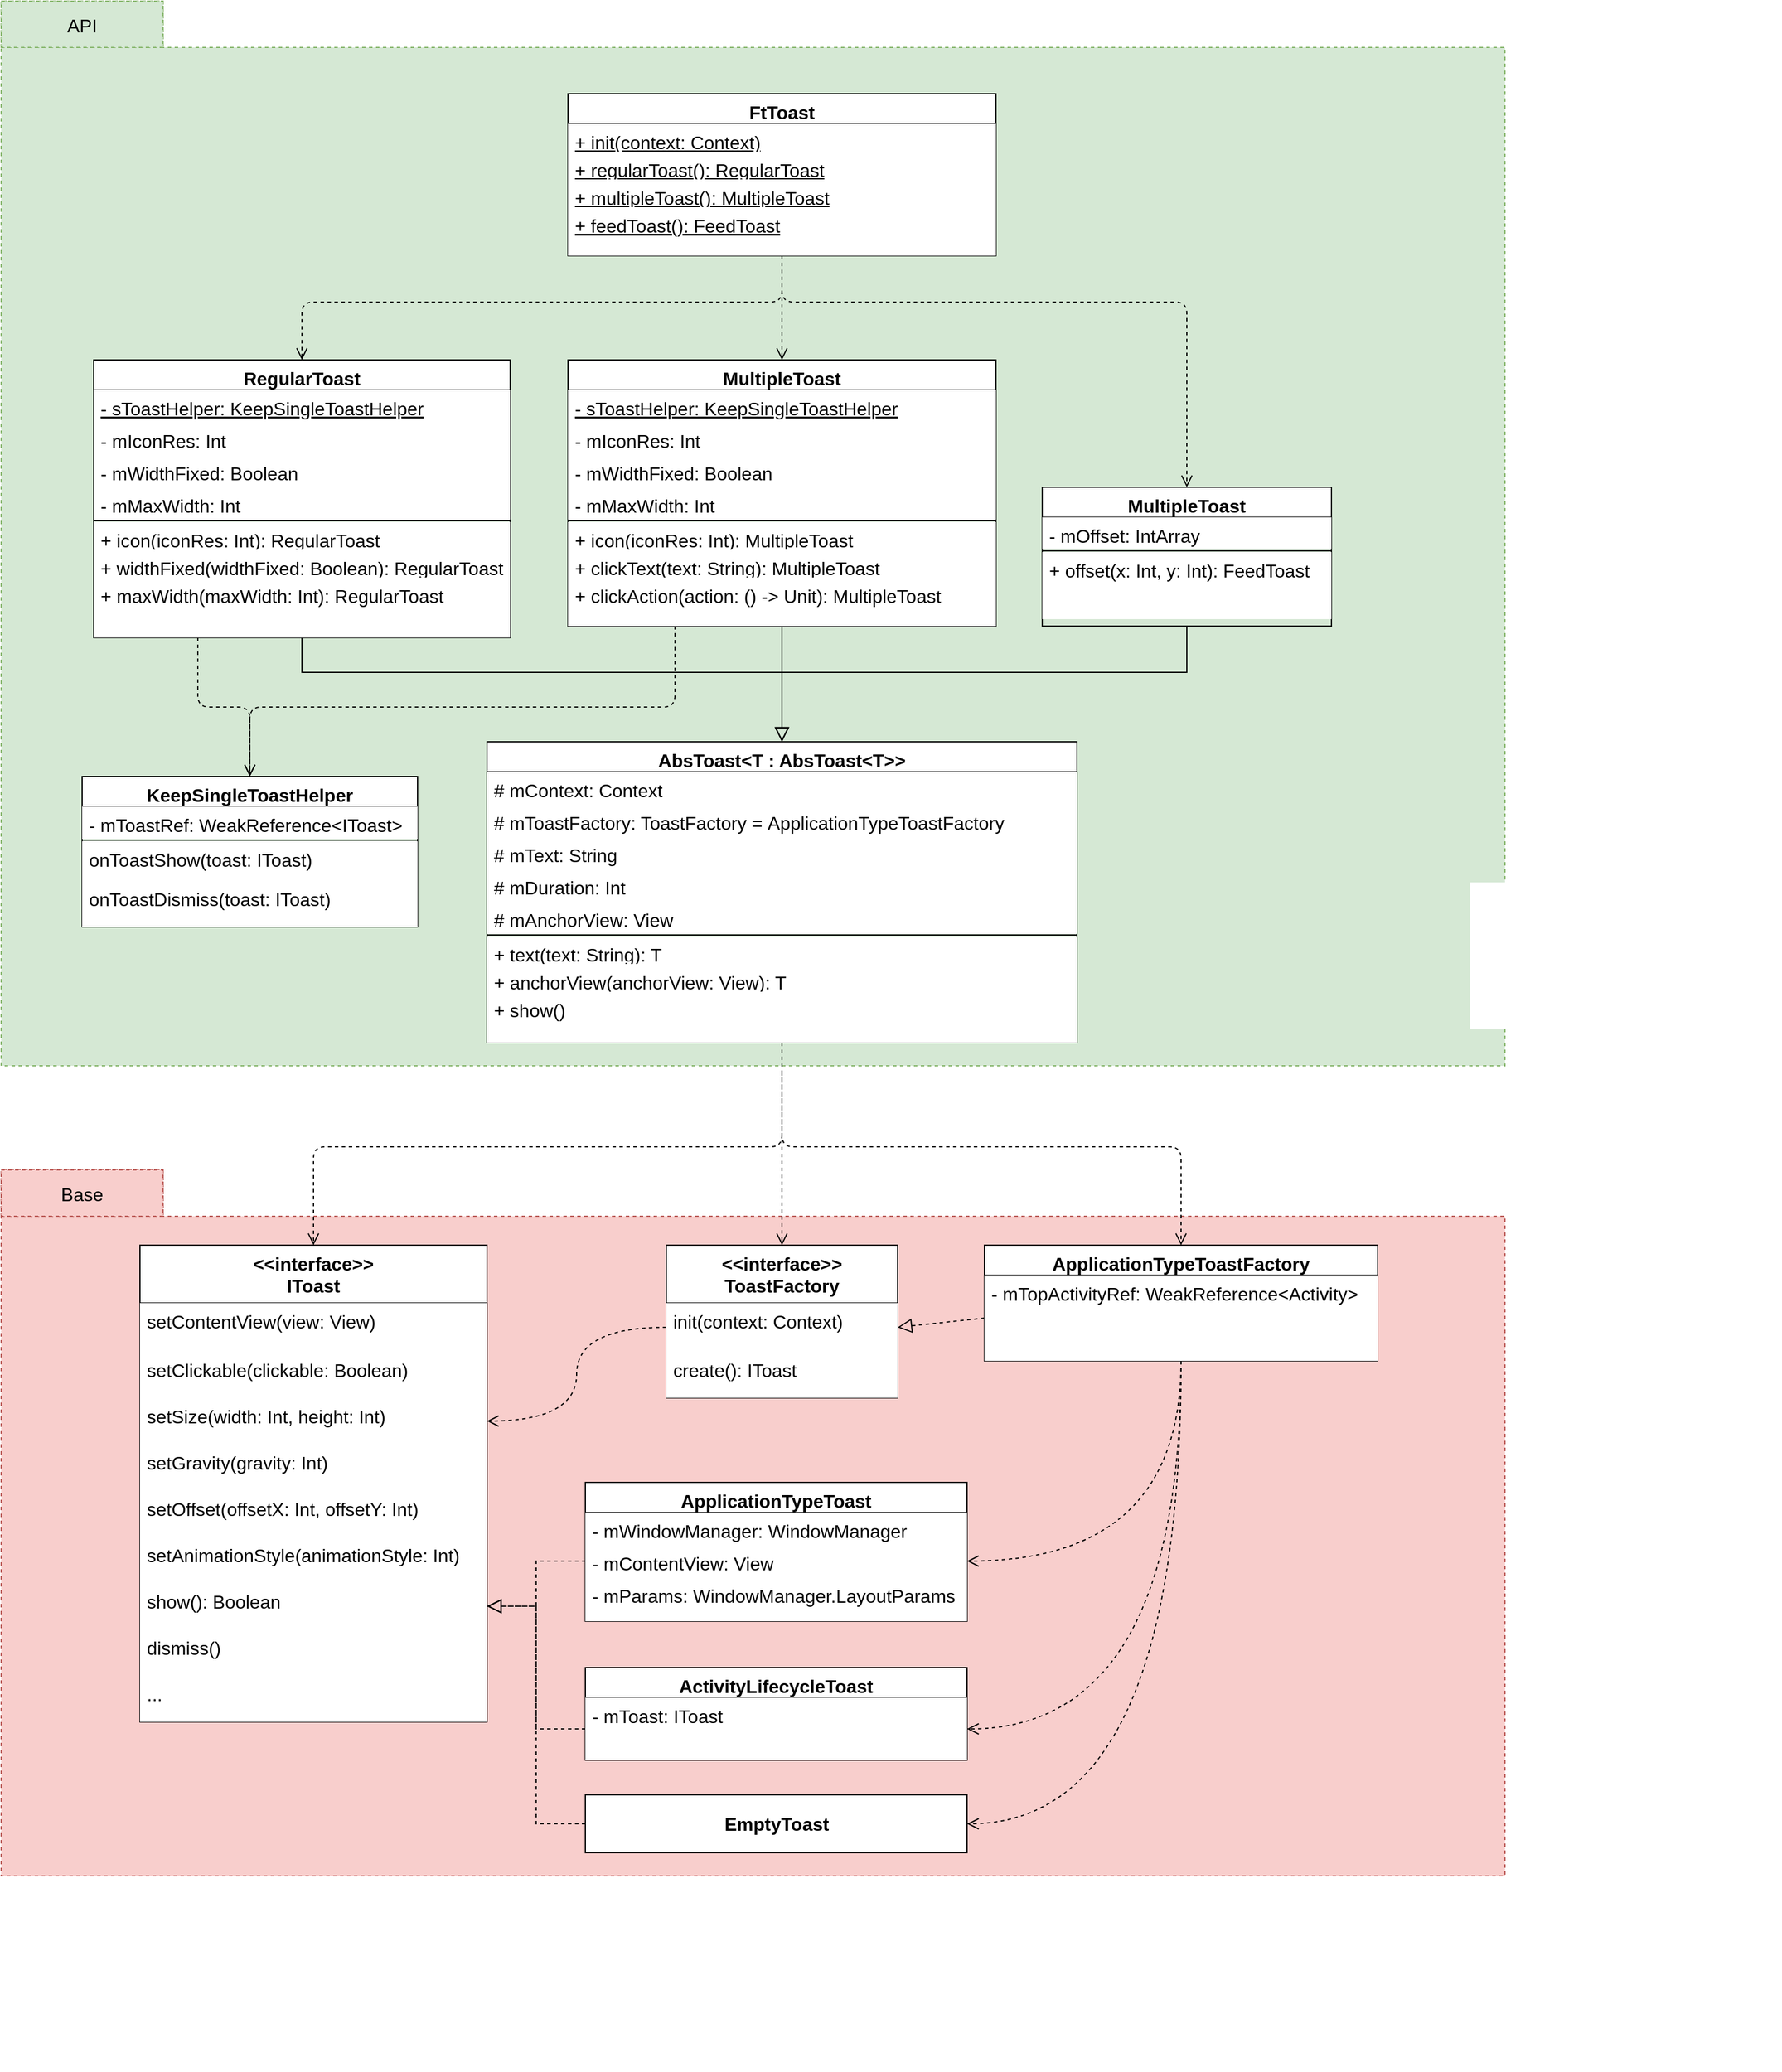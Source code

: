 <mxfile version="14.4.3" type="github">
  <diagram id="C5RBs43oDa-KdzZeNtuy" name="Page-1">
    <mxGraphModel dx="3386" dy="1210" grid="1" gridSize="10" guides="1" tooltips="1" connect="1" arrows="1" fold="1" page="1" pageScale="1" pageWidth="827" pageHeight="1169" math="0" shadow="0">
      <root>
        <mxCell id="WIyWlLk6GJQsqaUBKTNV-0" />
        <mxCell id="WIyWlLk6GJQsqaUBKTNV-1" parent="WIyWlLk6GJQsqaUBKTNV-0" />
        <mxCell id="TGSBxebK7EgQVa-JyBHf-326" value="" style="shape=folder;fontStyle=1;spacingTop=10;tabWidth=140;tabHeight=40;tabPosition=left;html=1;strokeWidth=1;dashed=1;strokeColor=#82b366;fillColor=#d5e8d4;" vertex="1" parent="WIyWlLk6GJQsqaUBKTNV-1">
          <mxGeometry x="-1570" y="360" width="1300" height="920" as="geometry" />
        </mxCell>
        <mxCell id="TGSBxebK7EgQVa-JyBHf-310" value="" style="shape=folder;fontStyle=1;spacingTop=10;tabWidth=140;tabHeight=40;tabPosition=left;html=1;strokeWidth=1;dashed=1;strokeColor=#b85450;fillColor=#f8cecc;" vertex="1" parent="WIyWlLk6GJQsqaUBKTNV-1">
          <mxGeometry x="-1570" y="1370" width="1300" height="610" as="geometry" />
        </mxCell>
        <mxCell id="TGSBxebK7EgQVa-JyBHf-126" value="&lt;&lt;interface&gt;&gt;&#xa;ToastFactory" style="swimlane;fontStyle=1;align=center;verticalAlign=top;childLayout=stackLayout;horizontal=1;startSize=50;horizontalStack=0;resizeParent=1;resizeLast=0;collapsible=1;marginBottom=0;rounded=0;shadow=0;strokeWidth=1;fontSize=16;" vertex="1" parent="WIyWlLk6GJQsqaUBKTNV-1">
          <mxGeometry x="-995" y="1435" width="200" height="132" as="geometry">
            <mxRectangle x="130" y="380" width="160" height="26" as="alternateBounds" />
          </mxGeometry>
        </mxCell>
        <mxCell id="TGSBxebK7EgQVa-JyBHf-128" value="init(context: Context)" style="text;align=left;verticalAlign=top;spacingLeft=4;spacingRight=4;overflow=hidden;rotatable=0;points=[[0,0.5],[1,0.5]];portConstraint=eastwest;fontSize=16;fillColor=#ffffff;" vertex="1" parent="TGSBxebK7EgQVa-JyBHf-126">
          <mxGeometry y="50" width="200" height="42" as="geometry" />
        </mxCell>
        <mxCell id="TGSBxebK7EgQVa-JyBHf-129" value="create(): IToast" style="text;align=left;verticalAlign=top;spacingLeft=4;spacingRight=4;overflow=hidden;rotatable=0;points=[[0,0.5],[1,0.5]];portConstraint=eastwest;fontSize=16;fillColor=#ffffff;" vertex="1" parent="TGSBxebK7EgQVa-JyBHf-126">
          <mxGeometry y="92" width="200" height="40" as="geometry" />
        </mxCell>
        <mxCell id="TGSBxebK7EgQVa-JyBHf-137" value="ApplicationTypeToastFactory" style="swimlane;fontStyle=1;align=center;verticalAlign=top;childLayout=stackLayout;horizontal=1;startSize=26;horizontalStack=0;resizeParent=1;resizeLast=0;collapsible=1;marginBottom=0;rounded=0;shadow=0;strokeWidth=1;fontSize=16;fillColor=#FFFFFF;" vertex="1" parent="WIyWlLk6GJQsqaUBKTNV-1">
          <mxGeometry x="-720" y="1435" width="340" height="100" as="geometry">
            <mxRectangle x="130" y="380" width="160" height="26" as="alternateBounds" />
          </mxGeometry>
        </mxCell>
        <mxCell id="TGSBxebK7EgQVa-JyBHf-138" value="- mTopActivityRef: WeakReference&lt;Activity&gt;" style="text;align=left;verticalAlign=top;spacingLeft=4;spacingRight=4;overflow=hidden;rotatable=0;points=[[0,0.5],[1,0.5]];portConstraint=eastwest;rounded=0;shadow=0;html=0;fontSize=16;fillColor=#ffffff;" vertex="1" parent="TGSBxebK7EgQVa-JyBHf-137">
          <mxGeometry y="26" width="340" height="74" as="geometry" />
        </mxCell>
        <mxCell id="TGSBxebK7EgQVa-JyBHf-153" value="ApplicationTypeToast" style="swimlane;fontStyle=1;align=center;verticalAlign=top;childLayout=stackLayout;horizontal=1;startSize=26;horizontalStack=0;resizeParent=1;resizeLast=0;collapsible=1;marginBottom=0;rounded=0;shadow=0;strokeWidth=1;fontSize=16;" vertex="1" parent="WIyWlLk6GJQsqaUBKTNV-1">
          <mxGeometry x="-1065" y="1640" width="330" height="120" as="geometry">
            <mxRectangle x="130" y="380" width="160" height="26" as="alternateBounds" />
          </mxGeometry>
        </mxCell>
        <mxCell id="TGSBxebK7EgQVa-JyBHf-163" value="- mWindowManager: WindowManager" style="text;align=left;verticalAlign=top;spacingLeft=4;spacingRight=4;overflow=hidden;rotatable=0;points=[[0,0.5],[1,0.5]];portConstraint=eastwest;rounded=0;shadow=0;html=0;fontSize=16;fillColor=#ffffff;" vertex="1" parent="TGSBxebK7EgQVa-JyBHf-153">
          <mxGeometry y="26" width="330" height="28" as="geometry" />
        </mxCell>
        <mxCell id="TGSBxebK7EgQVa-JyBHf-154" value="- mContentView: View" style="text;align=left;verticalAlign=top;spacingLeft=4;spacingRight=4;overflow=hidden;rotatable=0;points=[[0,0.5],[1,0.5]];portConstraint=eastwest;rounded=0;shadow=0;html=0;fontSize=16;fillColor=#ffffff;" vertex="1" parent="TGSBxebK7EgQVa-JyBHf-153">
          <mxGeometry y="54" width="330" height="28" as="geometry" />
        </mxCell>
        <mxCell id="TGSBxebK7EgQVa-JyBHf-162" value="- mParams: WindowManager.LayoutParams" style="text;align=left;verticalAlign=top;spacingLeft=4;spacingRight=4;overflow=hidden;rotatable=0;points=[[0,0.5],[1,0.5]];portConstraint=eastwest;rounded=0;shadow=0;html=0;fontSize=16;fillColor=#ffffff;" vertex="1" parent="TGSBxebK7EgQVa-JyBHf-153">
          <mxGeometry y="82" width="330" height="38" as="geometry" />
        </mxCell>
        <mxCell id="TGSBxebK7EgQVa-JyBHf-160" style="edgeStyle=orthogonalEdgeStyle;rounded=0;orthogonalLoop=1;jettySize=auto;html=1;exitX=1;exitY=0.5;exitDx=0;exitDy=0;fontSize=16;" edge="1" parent="TGSBxebK7EgQVa-JyBHf-153">
          <mxGeometry relative="1" as="geometry">
            <mxPoint x="630" y="340.0" as="sourcePoint" />
            <mxPoint x="630" y="340.0" as="targetPoint" />
          </mxGeometry>
        </mxCell>
        <mxCell id="TGSBxebK7EgQVa-JyBHf-176" value="AbsToast&lt;T : AbsToast&lt;T&gt;&gt;" style="swimlane;fontStyle=1;align=center;verticalAlign=top;childLayout=stackLayout;horizontal=1;startSize=26;horizontalStack=0;resizeParent=1;resizeLast=0;collapsible=1;marginBottom=0;rounded=0;shadow=0;strokeWidth=1;fontSize=16;" vertex="1" parent="WIyWlLk6GJQsqaUBKTNV-1">
          <mxGeometry x="-1150" y="1000" width="510" height="260" as="geometry">
            <mxRectangle x="130" y="380" width="160" height="26" as="alternateBounds" />
          </mxGeometry>
        </mxCell>
        <mxCell id="TGSBxebK7EgQVa-JyBHf-177" value="# mContext: Context" style="text;align=left;verticalAlign=top;spacingLeft=4;spacingRight=4;overflow=hidden;rotatable=0;points=[[0,0.5],[1,0.5]];portConstraint=eastwest;rounded=0;shadow=0;html=0;fontSize=16;fillColor=#ffffff;" vertex="1" parent="TGSBxebK7EgQVa-JyBHf-176">
          <mxGeometry y="26" width="510" height="28" as="geometry" />
        </mxCell>
        <mxCell id="TGSBxebK7EgQVa-JyBHf-186" value="# mToastFactory: ToastFactory = ApplicationTypeToastFactory" style="text;align=left;verticalAlign=top;spacingLeft=4;spacingRight=4;overflow=hidden;rotatable=0;points=[[0,0.5],[1,0.5]];portConstraint=eastwest;rounded=0;shadow=0;html=0;fontSize=16;fillColor=#ffffff;" vertex="1" parent="TGSBxebK7EgQVa-JyBHf-176">
          <mxGeometry y="54" width="510" height="28" as="geometry" />
        </mxCell>
        <mxCell id="TGSBxebK7EgQVa-JyBHf-187" value="# mText: String" style="text;align=left;verticalAlign=top;spacingLeft=4;spacingRight=4;overflow=hidden;rotatable=0;points=[[0,0.5],[1,0.5]];portConstraint=eastwest;rounded=0;shadow=0;html=0;fontSize=16;fillColor=#ffffff;" vertex="1" parent="TGSBxebK7EgQVa-JyBHf-176">
          <mxGeometry y="82" width="510" height="28" as="geometry" />
        </mxCell>
        <mxCell id="TGSBxebK7EgQVa-JyBHf-188" value="# mDuration: Int" style="text;align=left;verticalAlign=top;spacingLeft=4;spacingRight=4;overflow=hidden;rotatable=0;points=[[0,0.5],[1,0.5]];portConstraint=eastwest;rounded=0;shadow=0;html=0;fontSize=16;fillColor=#ffffff;" vertex="1" parent="TGSBxebK7EgQVa-JyBHf-176">
          <mxGeometry y="110" width="510" height="28" as="geometry" />
        </mxCell>
        <mxCell id="TGSBxebK7EgQVa-JyBHf-189" value="# mAnchorView: View" style="text;align=left;verticalAlign=top;spacingLeft=4;spacingRight=4;overflow=hidden;rotatable=0;points=[[0,0.5],[1,0.5]];portConstraint=eastwest;rounded=0;shadow=0;html=0;fontSize=16;fillColor=#ffffff;" vertex="1" parent="TGSBxebK7EgQVa-JyBHf-176">
          <mxGeometry y="138" width="510" height="28" as="geometry" />
        </mxCell>
        <mxCell id="TGSBxebK7EgQVa-JyBHf-330" value="" style="line;strokeWidth=1;html=1;perimeter=backbonePerimeter;points=[];outlineConnect=0;fillColor=#ffffff;gradientColor=#ffffff;align=center;" vertex="1" parent="TGSBxebK7EgQVa-JyBHf-176">
          <mxGeometry y="166" width="510" height="2" as="geometry" />
        </mxCell>
        <mxCell id="TGSBxebK7EgQVa-JyBHf-179" value="+ text(text: String): T" style="text;align=left;verticalAlign=top;spacingLeft=4;spacingRight=4;overflow=hidden;rotatable=0;points=[[0,0.5],[1,0.5]];portConstraint=eastwest;fontStyle=0;fontSize=16;fillColor=#ffffff;" vertex="1" parent="TGSBxebK7EgQVa-JyBHf-176">
          <mxGeometry y="168" width="510" height="24" as="geometry" />
        </mxCell>
        <mxCell id="TGSBxebK7EgQVa-JyBHf-181" value="+ anchorView(anchorView: View): T" style="text;align=left;verticalAlign=top;spacingLeft=4;spacingRight=4;overflow=hidden;rotatable=0;points=[[0,0.5],[1,0.5]];portConstraint=eastwest;fontStyle=0;fontSize=16;fillColor=#ffffff;" vertex="1" parent="TGSBxebK7EgQVa-JyBHf-176">
          <mxGeometry y="192" width="510" height="24" as="geometry" />
        </mxCell>
        <mxCell id="TGSBxebK7EgQVa-JyBHf-182" value="+ show()" style="text;align=left;verticalAlign=top;spacingLeft=4;spacingRight=4;overflow=hidden;rotatable=0;points=[[0,0.5],[1,0.5]];portConstraint=eastwest;fontStyle=0;fontSize=16;fillColor=#ffffff;" vertex="1" parent="TGSBxebK7EgQVa-JyBHf-176">
          <mxGeometry y="216" width="510" height="44" as="geometry" />
        </mxCell>
        <mxCell id="TGSBxebK7EgQVa-JyBHf-183" style="edgeStyle=orthogonalEdgeStyle;rounded=0;orthogonalLoop=1;jettySize=auto;html=1;exitX=1;exitY=0.5;exitDx=0;exitDy=0;fontSize=16;" edge="1" parent="TGSBxebK7EgQVa-JyBHf-176">
          <mxGeometry relative="1" as="geometry">
            <mxPoint x="165" y="560.0" as="sourcePoint" />
            <mxPoint x="165" y="560.0" as="targetPoint" />
          </mxGeometry>
        </mxCell>
        <mxCell id="TGSBxebK7EgQVa-JyBHf-193" value="RegularToast" style="swimlane;fontStyle=1;align=center;verticalAlign=top;childLayout=stackLayout;horizontal=1;startSize=26;horizontalStack=0;resizeParent=1;resizeLast=0;collapsible=1;marginBottom=0;rounded=0;shadow=0;strokeWidth=1;fontSize=16;" vertex="1" parent="WIyWlLk6GJQsqaUBKTNV-1">
          <mxGeometry x="-1490" y="670" width="360" height="240" as="geometry">
            <mxRectangle x="130" y="380" width="160" height="26" as="alternateBounds" />
          </mxGeometry>
        </mxCell>
        <mxCell id="TGSBxebK7EgQVa-JyBHf-194" value="- sToastHelper: KeepSingleToastHelper" style="text;align=left;verticalAlign=top;spacingLeft=4;spacingRight=4;overflow=hidden;rotatable=0;points=[[0,0.5],[1,0.5]];portConstraint=eastwest;rounded=0;shadow=0;html=0;fontSize=16;fontStyle=4;fillColor=#ffffff;" vertex="1" parent="TGSBxebK7EgQVa-JyBHf-193">
          <mxGeometry y="26" width="360" height="28" as="geometry" />
        </mxCell>
        <mxCell id="TGSBxebK7EgQVa-JyBHf-195" value="- mIconRes: Int" style="text;align=left;verticalAlign=top;spacingLeft=4;spacingRight=4;overflow=hidden;rotatable=0;points=[[0,0.5],[1,0.5]];portConstraint=eastwest;rounded=0;shadow=0;html=0;fontSize=16;fillColor=#ffffff;" vertex="1" parent="TGSBxebK7EgQVa-JyBHf-193">
          <mxGeometry y="54" width="360" height="28" as="geometry" />
        </mxCell>
        <mxCell id="TGSBxebK7EgQVa-JyBHf-196" value="- mWidthFixed: Boolean" style="text;align=left;verticalAlign=top;spacingLeft=4;spacingRight=4;overflow=hidden;rotatable=0;points=[[0,0.5],[1,0.5]];portConstraint=eastwest;rounded=0;shadow=0;html=0;fontSize=16;fillColor=#ffffff;" vertex="1" parent="TGSBxebK7EgQVa-JyBHf-193">
          <mxGeometry y="82" width="360" height="28" as="geometry" />
        </mxCell>
        <mxCell id="TGSBxebK7EgQVa-JyBHf-197" value="- mMaxWidth: Int" style="text;align=left;verticalAlign=top;spacingLeft=4;spacingRight=4;overflow=hidden;rotatable=0;points=[[0,0.5],[1,0.5]];portConstraint=eastwest;rounded=0;shadow=0;html=0;fontSize=16;fillColor=#ffffff;" vertex="1" parent="TGSBxebK7EgQVa-JyBHf-193">
          <mxGeometry y="110" width="360" height="28" as="geometry" />
        </mxCell>
        <mxCell id="TGSBxebK7EgQVa-JyBHf-199" value="" style="line;html=1;strokeWidth=1;align=left;verticalAlign=middle;spacingTop=-1;spacingLeft=3;spacingRight=3;rotatable=0;labelPosition=right;points=[];portConstraint=eastwest;fontSize=16;fillColor=#000000;" vertex="1" parent="TGSBxebK7EgQVa-JyBHf-193">
          <mxGeometry y="138" width="360" height="2" as="geometry" />
        </mxCell>
        <mxCell id="TGSBxebK7EgQVa-JyBHf-226" value="+ icon(iconRes: Int): RegularToast" style="text;align=left;verticalAlign=top;spacingLeft=4;spacingRight=4;overflow=hidden;rotatable=0;points=[[0,0.5],[1,0.5]];portConstraint=eastwest;fontStyle=0;fontSize=16;fillColor=#ffffff;" vertex="1" parent="TGSBxebK7EgQVa-JyBHf-193">
          <mxGeometry y="140" width="360" height="24" as="geometry" />
        </mxCell>
        <mxCell id="TGSBxebK7EgQVa-JyBHf-200" value="+ widthFixed(widthFixed: Boolean): RegularToast" style="text;align=left;verticalAlign=top;spacingLeft=4;spacingRight=4;overflow=hidden;rotatable=0;points=[[0,0.5],[1,0.5]];portConstraint=eastwest;fontStyle=0;fontSize=16;fillColor=#ffffff;" vertex="1" parent="TGSBxebK7EgQVa-JyBHf-193">
          <mxGeometry y="164" width="360" height="24" as="geometry" />
        </mxCell>
        <mxCell id="TGSBxebK7EgQVa-JyBHf-227" value="+ maxWidth(maxWidth: Int): RegularToast" style="text;align=left;verticalAlign=top;spacingLeft=4;spacingRight=4;overflow=hidden;rotatable=0;points=[[0,0.5],[1,0.5]];portConstraint=eastwest;fontStyle=0;fontSize=16;fillColor=#ffffff;" vertex="1" parent="TGSBxebK7EgQVa-JyBHf-193">
          <mxGeometry y="188" width="360" height="52" as="geometry" />
        </mxCell>
        <mxCell id="TGSBxebK7EgQVa-JyBHf-203" style="edgeStyle=orthogonalEdgeStyle;rounded=0;orthogonalLoop=1;jettySize=auto;html=1;exitX=1;exitY=0.5;exitDx=0;exitDy=0;fontSize=16;" edge="1" parent="TGSBxebK7EgQVa-JyBHf-193">
          <mxGeometry relative="1" as="geometry">
            <mxPoint x="630" y="170.0" as="sourcePoint" />
            <mxPoint x="630" y="170.0" as="targetPoint" />
          </mxGeometry>
        </mxCell>
        <mxCell id="TGSBxebK7EgQVa-JyBHf-204" value="KeepSingleToastHelper" style="swimlane;fontStyle=1;align=center;verticalAlign=top;childLayout=stackLayout;horizontal=1;startSize=26;horizontalStack=0;resizeParent=1;resizeLast=0;collapsible=1;marginBottom=0;rounded=0;shadow=0;strokeWidth=1;fontSize=16;" vertex="1" parent="WIyWlLk6GJQsqaUBKTNV-1">
          <mxGeometry x="-1500" y="1030" width="290" height="130" as="geometry">
            <mxRectangle x="130" y="380" width="160" height="26" as="alternateBounds" />
          </mxGeometry>
        </mxCell>
        <mxCell id="TGSBxebK7EgQVa-JyBHf-205" value="- mToastRef: WeakReference&lt;IToast&gt;" style="text;align=left;verticalAlign=top;spacingLeft=4;spacingRight=4;overflow=hidden;rotatable=0;points=[[0,0.5],[1,0.5]];portConstraint=eastwest;rounded=0;shadow=0;html=0;fontSize=16;fillColor=#ffffff;" vertex="1" parent="TGSBxebK7EgQVa-JyBHf-204">
          <mxGeometry y="26" width="290" height="28" as="geometry" />
        </mxCell>
        <mxCell id="TGSBxebK7EgQVa-JyBHf-329" value="" style="line;strokeWidth=1;html=1;perimeter=backbonePerimeter;points=[];outlineConnect=0;fillColor=#ffffff;gradientColor=#ffffff;align=center;" vertex="1" parent="TGSBxebK7EgQVa-JyBHf-204">
          <mxGeometry y="54" width="290" height="2" as="geometry" />
        </mxCell>
        <mxCell id="TGSBxebK7EgQVa-JyBHf-211" value="onToastShow(toast: IToast)" style="text;align=left;verticalAlign=top;spacingLeft=4;spacingRight=4;overflow=hidden;rotatable=0;points=[[0,0.5],[1,0.5]];portConstraint=eastwest;fontStyle=0;fontSize=16;fillColor=#ffffff;" vertex="1" parent="TGSBxebK7EgQVa-JyBHf-204">
          <mxGeometry y="56" width="290" height="34" as="geometry" />
        </mxCell>
        <mxCell id="TGSBxebK7EgQVa-JyBHf-212" value="onToastDismiss(toast: IToast)" style="text;align=left;verticalAlign=top;spacingLeft=4;spacingRight=4;overflow=hidden;rotatable=0;points=[[0,0.5],[1,0.5]];portConstraint=eastwest;fontStyle=0;fontSize=16;fillColor=#ffffff;" vertex="1" parent="TGSBxebK7EgQVa-JyBHf-204">
          <mxGeometry y="90" width="290" height="40" as="geometry" />
        </mxCell>
        <mxCell id="TGSBxebK7EgQVa-JyBHf-214" style="edgeStyle=orthogonalEdgeStyle;rounded=0;orthogonalLoop=1;jettySize=auto;html=1;exitX=1;exitY=0.5;exitDx=0;exitDy=0;fontSize=16;" edge="1" parent="TGSBxebK7EgQVa-JyBHf-204">
          <mxGeometry relative="1" as="geometry">
            <mxPoint x="630" y="170.0" as="sourcePoint" />
            <mxPoint x="630" y="170.0" as="targetPoint" />
          </mxGeometry>
        </mxCell>
        <mxCell id="TGSBxebK7EgQVa-JyBHf-216" value="MultipleToast" style="swimlane;fontStyle=1;align=center;verticalAlign=top;childLayout=stackLayout;horizontal=1;startSize=26;horizontalStack=0;resizeParent=1;resizeLast=0;collapsible=1;marginBottom=0;rounded=0;shadow=0;strokeWidth=1;fontSize=16;" vertex="1" parent="WIyWlLk6GJQsqaUBKTNV-1">
          <mxGeometry x="-1080" y="670" width="370" height="230" as="geometry">
            <mxRectangle x="130" y="380" width="160" height="26" as="alternateBounds" />
          </mxGeometry>
        </mxCell>
        <mxCell id="TGSBxebK7EgQVa-JyBHf-217" value="- sToastHelper: KeepSingleToastHelper" style="text;align=left;verticalAlign=top;spacingLeft=4;spacingRight=4;overflow=hidden;rotatable=0;points=[[0,0.5],[1,0.5]];portConstraint=eastwest;rounded=0;shadow=0;html=0;fontSize=16;fontStyle=4;fillColor=#ffffff;" vertex="1" parent="TGSBxebK7EgQVa-JyBHf-216">
          <mxGeometry y="26" width="370" height="28" as="geometry" />
        </mxCell>
        <mxCell id="TGSBxebK7EgQVa-JyBHf-218" value="- mIconRes: Int" style="text;align=left;verticalAlign=top;spacingLeft=4;spacingRight=4;overflow=hidden;rotatable=0;points=[[0,0.5],[1,0.5]];portConstraint=eastwest;rounded=0;shadow=0;html=0;fontSize=16;fillColor=#ffffff;" vertex="1" parent="TGSBxebK7EgQVa-JyBHf-216">
          <mxGeometry y="54" width="370" height="28" as="geometry" />
        </mxCell>
        <mxCell id="TGSBxebK7EgQVa-JyBHf-219" value="- mWidthFixed: Boolean" style="text;align=left;verticalAlign=top;spacingLeft=4;spacingRight=4;overflow=hidden;rotatable=0;points=[[0,0.5],[1,0.5]];portConstraint=eastwest;rounded=0;shadow=0;html=0;fontSize=16;fillColor=#ffffff;" vertex="1" parent="TGSBxebK7EgQVa-JyBHf-216">
          <mxGeometry y="82" width="370" height="28" as="geometry" />
        </mxCell>
        <mxCell id="TGSBxebK7EgQVa-JyBHf-220" value="- mMaxWidth: Int" style="text;align=left;verticalAlign=top;spacingLeft=4;spacingRight=4;overflow=hidden;rotatable=0;points=[[0,0.5],[1,0.5]];portConstraint=eastwest;rounded=0;shadow=0;html=0;fontSize=16;fillColor=#ffffff;" vertex="1" parent="TGSBxebK7EgQVa-JyBHf-216">
          <mxGeometry y="110" width="370" height="28" as="geometry" />
        </mxCell>
        <mxCell id="TGSBxebK7EgQVa-JyBHf-331" value="" style="line;html=1;strokeWidth=1;align=left;verticalAlign=middle;spacingTop=-1;spacingLeft=3;spacingRight=3;rotatable=0;labelPosition=right;points=[];portConstraint=eastwest;fontSize=16;fillColor=#000000;" vertex="1" parent="TGSBxebK7EgQVa-JyBHf-216">
          <mxGeometry y="138" width="370" height="2" as="geometry" />
        </mxCell>
        <mxCell id="TGSBxebK7EgQVa-JyBHf-222" value="+ icon(iconRes: Int): MultipleToast" style="text;align=left;verticalAlign=top;spacingLeft=4;spacingRight=4;overflow=hidden;rotatable=0;points=[[0,0.5],[1,0.5]];portConstraint=eastwest;fontStyle=0;fontSize=16;fillColor=#ffffff;" vertex="1" parent="TGSBxebK7EgQVa-JyBHf-216">
          <mxGeometry y="140" width="370" height="24" as="geometry" />
        </mxCell>
        <mxCell id="TGSBxebK7EgQVa-JyBHf-228" value="+ clickText(text: String): MultipleToast" style="text;align=left;verticalAlign=top;spacingLeft=4;spacingRight=4;overflow=hidden;rotatable=0;points=[[0,0.5],[1,0.5]];portConstraint=eastwest;fontStyle=0;fontSize=16;fillColor=#ffffff;" vertex="1" parent="TGSBxebK7EgQVa-JyBHf-216">
          <mxGeometry y="164" width="370" height="24" as="geometry" />
        </mxCell>
        <mxCell id="TGSBxebK7EgQVa-JyBHf-223" value="+ clickAction(action: () -&gt; Unit): MultipleToast" style="text;align=left;verticalAlign=top;spacingLeft=4;spacingRight=4;overflow=hidden;rotatable=0;points=[[0,0.5],[1,0.5]];portConstraint=eastwest;fontStyle=0;fontSize=16;fillColor=#ffffff;" vertex="1" parent="TGSBxebK7EgQVa-JyBHf-216">
          <mxGeometry y="188" width="370" height="42" as="geometry" />
        </mxCell>
        <mxCell id="TGSBxebK7EgQVa-JyBHf-225" style="edgeStyle=orthogonalEdgeStyle;rounded=0;orthogonalLoop=1;jettySize=auto;html=1;exitX=1;exitY=0.5;exitDx=0;exitDy=0;fontSize=16;" edge="1" parent="TGSBxebK7EgQVa-JyBHf-216">
          <mxGeometry relative="1" as="geometry">
            <mxPoint x="630" y="170.0" as="sourcePoint" />
            <mxPoint x="630" y="170.0" as="targetPoint" />
          </mxGeometry>
        </mxCell>
        <mxCell id="TGSBxebK7EgQVa-JyBHf-229" style="edgeStyle=orthogonalEdgeStyle;rounded=0;orthogonalLoop=1;jettySize=auto;html=1;exitX=1;exitY=0.5;exitDx=0;exitDy=0;fontSize=16;" edge="1" parent="WIyWlLk6GJQsqaUBKTNV-1">
          <mxGeometry relative="1" as="geometry">
            <mxPoint x="-440" y="840" as="sourcePoint" />
            <mxPoint x="-440" y="840" as="targetPoint" />
          </mxGeometry>
        </mxCell>
        <mxCell id="TGSBxebK7EgQVa-JyBHf-230" value="MultipleToast" style="swimlane;fontStyle=1;align=center;verticalAlign=top;childLayout=stackLayout;horizontal=1;startSize=26;horizontalStack=0;resizeParent=1;resizeLast=0;collapsible=1;marginBottom=0;rounded=0;shadow=0;strokeWidth=1;fontSize=16;" vertex="1" parent="WIyWlLk6GJQsqaUBKTNV-1">
          <mxGeometry x="-670" y="780" width="250" height="120" as="geometry">
            <mxRectangle x="130" y="380" width="160" height="26" as="alternateBounds" />
          </mxGeometry>
        </mxCell>
        <mxCell id="TGSBxebK7EgQVa-JyBHf-231" value="- mOffset: IntArray" style="text;align=left;verticalAlign=top;spacingLeft=4;spacingRight=4;overflow=hidden;rotatable=0;points=[[0,0.5],[1,0.5]];portConstraint=eastwest;rounded=0;shadow=0;html=0;fontSize=16;fontStyle=0;fillColor=#ffffff;" vertex="1" parent="TGSBxebK7EgQVa-JyBHf-230">
          <mxGeometry y="26" width="250" height="28" as="geometry" />
        </mxCell>
        <mxCell id="TGSBxebK7EgQVa-JyBHf-332" value="" style="line;html=1;strokeWidth=1;align=left;verticalAlign=middle;spacingTop=-1;spacingLeft=3;spacingRight=3;rotatable=0;labelPosition=right;points=[];portConstraint=eastwest;fontSize=16;fillColor=#000000;" vertex="1" parent="TGSBxebK7EgQVa-JyBHf-230">
          <mxGeometry y="54" width="250" height="2" as="geometry" />
        </mxCell>
        <mxCell id="TGSBxebK7EgQVa-JyBHf-236" value="+ offset(x: Int, y: Int): FeedToast" style="text;align=left;verticalAlign=top;spacingLeft=4;spacingRight=4;overflow=hidden;rotatable=0;points=[[0,0.5],[1,0.5]];portConstraint=eastwest;fontStyle=0;fontSize=16;fillColor=#ffffff;" vertex="1" parent="TGSBxebK7EgQVa-JyBHf-230">
          <mxGeometry y="56" width="250" height="58" as="geometry" />
        </mxCell>
        <mxCell id="TGSBxebK7EgQVa-JyBHf-239" style="edgeStyle=orthogonalEdgeStyle;rounded=0;orthogonalLoop=1;jettySize=auto;html=1;exitX=1;exitY=0.5;exitDx=0;exitDy=0;fontSize=16;" edge="1" parent="TGSBxebK7EgQVa-JyBHf-230">
          <mxGeometry relative="1" as="geometry">
            <mxPoint x="630" y="170.0" as="sourcePoint" />
            <mxPoint x="630" y="170.0" as="targetPoint" />
          </mxGeometry>
        </mxCell>
        <mxCell id="TGSBxebK7EgQVa-JyBHf-243" value="" style="html=1;verticalAlign=bottom;endArrow=open;dashed=1;endSize=8;fontSize=16;exitX=0.5;exitY=1;exitDx=0;exitDy=0;entryX=0.5;entryY=0;entryDx=0;entryDy=0;edgeStyle=orthogonalEdgeStyle;" edge="1" parent="WIyWlLk6GJQsqaUBKTNV-1" source="TGSBxebK7EgQVa-JyBHf-296" target="TGSBxebK7EgQVa-JyBHf-193">
          <mxGeometry y="-60" relative="1" as="geometry">
            <mxPoint x="-1270" y="470" as="sourcePoint" />
            <mxPoint x="-1480" y="520" as="targetPoint" />
            <mxPoint as="offset" />
            <Array as="points">
              <mxPoint x="-895" y="620" />
              <mxPoint x="-1310" y="620" />
            </Array>
          </mxGeometry>
        </mxCell>
        <mxCell id="TGSBxebK7EgQVa-JyBHf-251" value="" style="endArrow=block;endSize=10;endFill=0;shadow=0;strokeWidth=1;rounded=0;elbow=vertical;fontSize=16;exitX=0.5;exitY=1;exitDx=0;exitDy=0;entryX=0.5;entryY=0;entryDx=0;entryDy=0;edgeStyle=orthogonalEdgeStyle;" edge="1" parent="WIyWlLk6GJQsqaUBKTNV-1" source="TGSBxebK7EgQVa-JyBHf-193" target="TGSBxebK7EgQVa-JyBHf-176">
          <mxGeometry width="160" relative="1" as="geometry">
            <mxPoint x="-1020" y="930" as="sourcePoint" />
            <mxPoint x="-1140" y="970" as="targetPoint" />
            <Array as="points">
              <mxPoint x="-1310" y="940" />
              <mxPoint x="-895" y="940" />
            </Array>
          </mxGeometry>
        </mxCell>
        <mxCell id="TGSBxebK7EgQVa-JyBHf-252" value="" style="endArrow=block;endSize=10;endFill=0;shadow=0;strokeWidth=1;rounded=0;elbow=vertical;fontSize=16;entryX=0.5;entryY=0;entryDx=0;entryDy=0;exitX=0.5;exitY=1;exitDx=0;exitDy=0;" edge="1" parent="WIyWlLk6GJQsqaUBKTNV-1" source="TGSBxebK7EgQVa-JyBHf-216" target="TGSBxebK7EgQVa-JyBHf-176">
          <mxGeometry width="160" relative="1" as="geometry">
            <mxPoint x="-895" y="912" as="sourcePoint" />
            <mxPoint x="-895" y="990" as="targetPoint" />
          </mxGeometry>
        </mxCell>
        <mxCell id="TGSBxebK7EgQVa-JyBHf-253" value="" style="endArrow=block;endSize=10;endFill=0;shadow=0;strokeWidth=1;rounded=0;elbow=vertical;fontSize=16;entryX=0.5;entryY=0;entryDx=0;entryDy=0;exitX=0.5;exitY=1;exitDx=0;exitDy=0;edgeStyle=orthogonalEdgeStyle;" edge="1" parent="WIyWlLk6GJQsqaUBKTNV-1" source="TGSBxebK7EgQVa-JyBHf-230" target="TGSBxebK7EgQVa-JyBHf-176">
          <mxGeometry width="160" relative="1" as="geometry">
            <mxPoint x="-895" y="912" as="sourcePoint" />
            <mxPoint x="-895" y="990" as="targetPoint" />
            <Array as="points">
              <mxPoint x="-545" y="940" />
              <mxPoint x="-895" y="940" />
            </Array>
          </mxGeometry>
        </mxCell>
        <mxCell id="TGSBxebK7EgQVa-JyBHf-257" value="" style="html=1;verticalAlign=bottom;endArrow=open;dashed=1;endSize=8;fontSize=16;exitX=0.25;exitY=1;exitDx=0;exitDy=0;entryX=0.5;entryY=0;entryDx=0;entryDy=0;edgeStyle=elbowEdgeStyle;elbow=vertical;" edge="1" parent="WIyWlLk6GJQsqaUBKTNV-1" source="TGSBxebK7EgQVa-JyBHf-216" target="TGSBxebK7EgQVa-JyBHf-204">
          <mxGeometry y="-60" relative="1" as="geometry">
            <mxPoint x="-1460" y="1190" as="sourcePoint" />
            <mxPoint x="-1580" y="1190" as="targetPoint" />
            <mxPoint as="offset" />
            <Array as="points">
              <mxPoint x="-1150" y="970" />
            </Array>
          </mxGeometry>
        </mxCell>
        <mxCell id="TGSBxebK7EgQVa-JyBHf-258" value="" style="html=1;verticalAlign=bottom;endArrow=open;dashed=1;endSize=8;fontSize=16;exitX=0.25;exitY=1;exitDx=0;exitDy=0;entryX=0.5;entryY=0;entryDx=0;entryDy=0;edgeStyle=elbowEdgeStyle;elbow=vertical;" edge="1" parent="WIyWlLk6GJQsqaUBKTNV-1" source="TGSBxebK7EgQVa-JyBHf-193" target="TGSBxebK7EgQVa-JyBHf-204">
          <mxGeometry y="-60" relative="1" as="geometry">
            <mxPoint x="-1460" y="1190" as="sourcePoint" />
            <mxPoint x="-1580" y="1190" as="targetPoint" />
            <mxPoint as="offset" />
          </mxGeometry>
        </mxCell>
        <mxCell id="TGSBxebK7EgQVa-JyBHf-262" value="&lt;b style=&quot;font-size: 16px&quot;&gt;&lt;font style=&quot;font-size: 16px&quot;&gt;EmptyToast&lt;br&gt;&lt;/font&gt;&lt;/b&gt;" style="html=1;fontSize=16;" vertex="1" parent="WIyWlLk6GJQsqaUBKTNV-1">
          <mxGeometry x="-1065" y="1910" width="330" height="50" as="geometry" />
        </mxCell>
        <mxCell id="TGSBxebK7EgQVa-JyBHf-271" value="" style="html=1;verticalAlign=bottom;endArrow=open;dashed=1;endSize=8;fontSize=16;entryX=0.5;entryY=0;entryDx=0;entryDy=0;exitX=0.5;exitY=1;exitDx=0;exitDy=0;" edge="1" parent="WIyWlLk6GJQsqaUBKTNV-1" source="TGSBxebK7EgQVa-JyBHf-176" target="TGSBxebK7EgQVa-JyBHf-126">
          <mxGeometry y="-60" relative="1" as="geometry">
            <mxPoint x="-720" y="1385" as="sourcePoint" />
            <mxPoint x="-680" y="1383.33" as="targetPoint" />
            <mxPoint as="offset" />
          </mxGeometry>
        </mxCell>
        <mxCell id="TGSBxebK7EgQVa-JyBHf-272" value="" style="endArrow=block;endSize=10;endFill=0;shadow=0;strokeWidth=1;rounded=0;fontSize=16;dashed=1;exitX=0;exitY=0.5;exitDx=0;exitDy=0;entryX=1;entryY=0.5;entryDx=0;entryDy=0;edgeStyle=elbowEdgeStyle;" edge="1" parent="WIyWlLk6GJQsqaUBKTNV-1" source="TGSBxebK7EgQVa-JyBHf-154" target="TGSBxebK7EgQVa-JyBHf-123">
          <mxGeometry width="160" relative="1" as="geometry">
            <mxPoint x="-1520" y="1910" as="sourcePoint" />
            <mxPoint x="-1130" y="1650" as="targetPoint" />
          </mxGeometry>
        </mxCell>
        <mxCell id="TGSBxebK7EgQVa-JyBHf-273" value="" style="html=1;verticalAlign=bottom;endArrow=open;dashed=1;endSize=8;fontSize=16;exitX=0.5;exitY=1;exitDx=0;exitDy=0;entryX=1;entryY=0.5;entryDx=0;entryDy=0;edgeStyle=orthogonalEdgeStyle;curved=1;" edge="1" parent="WIyWlLk6GJQsqaUBKTNV-1" source="TGSBxebK7EgQVa-JyBHf-137" target="TGSBxebK7EgQVa-JyBHf-154">
          <mxGeometry y="-60" relative="1" as="geometry">
            <mxPoint x="-480" y="1700" as="sourcePoint" />
            <mxPoint x="-690" y="1750" as="targetPoint" />
            <mxPoint as="offset" />
          </mxGeometry>
        </mxCell>
        <mxCell id="TGSBxebK7EgQVa-JyBHf-274" value="" style="endArrow=block;endSize=10;endFill=0;shadow=0;strokeWidth=1;rounded=0;elbow=vertical;fontSize=16;dashed=1;exitX=0;exitY=0.5;exitDx=0;exitDy=0;entryX=1;entryY=0.5;entryDx=0;entryDy=0;" edge="1" parent="WIyWlLk6GJQsqaUBKTNV-1" source="TGSBxebK7EgQVa-JyBHf-138" target="TGSBxebK7EgQVa-JyBHf-128">
          <mxGeometry width="160" relative="1" as="geometry">
            <mxPoint x="-1520" y="1910" as="sourcePoint" />
            <mxPoint x="-1640" y="1950" as="targetPoint" />
          </mxGeometry>
        </mxCell>
        <mxCell id="TGSBxebK7EgQVa-JyBHf-275" value="" style="html=1;verticalAlign=bottom;endArrow=open;dashed=1;endSize=8;fontSize=16;exitX=0.5;exitY=1.583;exitDx=0;exitDy=0;exitPerimeter=0;edgeStyle=orthogonalEdgeStyle;entryX=0.5;entryY=0;entryDx=0;entryDy=0;" edge="1" parent="WIyWlLk6GJQsqaUBKTNV-1" source="TGSBxebK7EgQVa-JyBHf-182" target="TGSBxebK7EgQVa-JyBHf-114">
          <mxGeometry y="-60" relative="1" as="geometry">
            <mxPoint x="-480" y="1700" as="sourcePoint" />
            <mxPoint x="-1300" y="1385" as="targetPoint" />
            <mxPoint as="offset" />
            <Array as="points">
              <mxPoint x="-895" y="1350" />
              <mxPoint x="-1300" y="1350" />
            </Array>
          </mxGeometry>
        </mxCell>
        <mxCell id="TGSBxebK7EgQVa-JyBHf-279" value="" style="html=1;verticalAlign=bottom;endArrow=open;dashed=1;endSize=8;fontSize=16;entryX=0.5;entryY=0;entryDx=0;entryDy=0;exitX=0.5;exitY=1;exitDx=0;exitDy=0;edgeStyle=elbowEdgeStyle;elbow=vertical;" edge="1" parent="WIyWlLk6GJQsqaUBKTNV-1" source="TGSBxebK7EgQVa-JyBHf-176" target="TGSBxebK7EgQVa-JyBHf-137">
          <mxGeometry y="-60" relative="1" as="geometry">
            <mxPoint x="-420" y="1270" as="sourcePoint" />
            <mxPoint x="-680" y="1383.33" as="targetPoint" />
            <mxPoint as="offset" />
            <Array as="points">
              <mxPoint x="-720" y="1350" />
            </Array>
          </mxGeometry>
        </mxCell>
        <mxCell id="TGSBxebK7EgQVa-JyBHf-280" value="ActivityLifecycleToast" style="swimlane;fontStyle=1;align=center;verticalAlign=top;childLayout=stackLayout;horizontal=1;startSize=26;horizontalStack=0;resizeParent=1;resizeLast=0;collapsible=1;marginBottom=0;rounded=0;shadow=0;strokeWidth=1;fontSize=16;" vertex="1" parent="WIyWlLk6GJQsqaUBKTNV-1">
          <mxGeometry x="-1065" y="1800" width="330" height="80" as="geometry">
            <mxRectangle x="130" y="380" width="160" height="26" as="alternateBounds" />
          </mxGeometry>
        </mxCell>
        <mxCell id="TGSBxebK7EgQVa-JyBHf-281" value="- mToast: IToast" style="text;align=left;verticalAlign=top;spacingLeft=4;spacingRight=4;overflow=hidden;rotatable=0;points=[[0,0.5],[1,0.5]];portConstraint=eastwest;rounded=0;shadow=0;html=0;fontSize=16;fillColor=#ffffff;" vertex="1" parent="TGSBxebK7EgQVa-JyBHf-280">
          <mxGeometry y="26" width="330" height="54" as="geometry" />
        </mxCell>
        <mxCell id="TGSBxebK7EgQVa-JyBHf-285" style="edgeStyle=orthogonalEdgeStyle;rounded=0;orthogonalLoop=1;jettySize=auto;html=1;exitX=1;exitY=0.5;exitDx=0;exitDy=0;fontSize=16;" edge="1" parent="TGSBxebK7EgQVa-JyBHf-280">
          <mxGeometry relative="1" as="geometry">
            <mxPoint x="630" y="340.0" as="sourcePoint" />
            <mxPoint x="630" y="340.0" as="targetPoint" />
          </mxGeometry>
        </mxCell>
        <mxCell id="TGSBxebK7EgQVa-JyBHf-290" value="" style="html=1;verticalAlign=bottom;endArrow=open;dashed=1;endSize=8;fontSize=16;exitX=0.5;exitY=1;exitDx=0;exitDy=0;entryX=1;entryY=0.5;entryDx=0;entryDy=0;edgeStyle=orthogonalEdgeStyle;curved=1;" edge="1" parent="WIyWlLk6GJQsqaUBKTNV-1" source="TGSBxebK7EgQVa-JyBHf-137" target="TGSBxebK7EgQVa-JyBHf-281">
          <mxGeometry y="-60" relative="1" as="geometry">
            <mxPoint x="-480" y="1700" as="sourcePoint" />
            <mxPoint x="-690" y="1750" as="targetPoint" />
            <mxPoint as="offset" />
          </mxGeometry>
        </mxCell>
        <mxCell id="TGSBxebK7EgQVa-JyBHf-291" value="" style="html=1;verticalAlign=bottom;endArrow=open;dashed=1;endSize=8;fontSize=16;exitX=0.5;exitY=1;exitDx=0;exitDy=0;entryX=1;entryY=0.5;entryDx=0;entryDy=0;edgeStyle=orthogonalEdgeStyle;curved=1;" edge="1" parent="WIyWlLk6GJQsqaUBKTNV-1" source="TGSBxebK7EgQVa-JyBHf-137" target="TGSBxebK7EgQVa-JyBHf-262">
          <mxGeometry y="-60" relative="1" as="geometry">
            <mxPoint x="-480" y="1700" as="sourcePoint" />
            <mxPoint x="-690" y="1750" as="targetPoint" />
            <mxPoint as="offset" />
          </mxGeometry>
        </mxCell>
        <mxCell id="TGSBxebK7EgQVa-JyBHf-292" value="" style="endArrow=block;endSize=10;endFill=0;shadow=0;strokeWidth=1;rounded=0;elbow=vertical;fontSize=16;dashed=1;exitX=0;exitY=0.5;exitDx=0;exitDy=0;entryX=1;entryY=0.5;entryDx=0;entryDy=0;edgeStyle=orthogonalEdgeStyle;" edge="1" parent="WIyWlLk6GJQsqaUBKTNV-1" source="TGSBxebK7EgQVa-JyBHf-281" target="TGSBxebK7EgQVa-JyBHf-123">
          <mxGeometry width="160" relative="1" as="geometry">
            <mxPoint x="-1520" y="1910" as="sourcePoint" />
            <mxPoint x="-1150" y="1740" as="targetPoint" />
          </mxGeometry>
        </mxCell>
        <mxCell id="TGSBxebK7EgQVa-JyBHf-293" value="" style="endArrow=block;endSize=10;endFill=0;shadow=0;strokeWidth=1;rounded=0;elbow=vertical;fontSize=16;dashed=1;exitX=0;exitY=0.5;exitDx=0;exitDy=0;entryX=1;entryY=0.5;entryDx=0;entryDy=0;edgeStyle=orthogonalEdgeStyle;" edge="1" parent="WIyWlLk6GJQsqaUBKTNV-1" source="TGSBxebK7EgQVa-JyBHf-262" target="TGSBxebK7EgQVa-JyBHf-123">
          <mxGeometry width="160" relative="1" as="geometry">
            <mxPoint x="-1520" y="1910" as="sourcePoint" />
            <mxPoint x="-1140" y="1870" as="targetPoint" />
          </mxGeometry>
        </mxCell>
        <mxCell id="TGSBxebK7EgQVa-JyBHf-295" value="" style="html=1;verticalAlign=bottom;endArrow=open;dashed=1;endSize=8;fontSize=16;exitX=0;exitY=0.5;exitDx=0;exitDy=0;entryX=1;entryY=0.5;entryDx=0;entryDy=0;edgeStyle=orthogonalEdgeStyle;curved=1;" edge="1" parent="WIyWlLk6GJQsqaUBKTNV-1" source="TGSBxebK7EgQVa-JyBHf-128" target="TGSBxebK7EgQVa-JyBHf-119">
          <mxGeometry y="-60" relative="1" as="geometry">
            <mxPoint x="-480" y="1700" as="sourcePoint" />
            <mxPoint x="-690" y="1750" as="targetPoint" />
            <mxPoint as="offset" />
          </mxGeometry>
        </mxCell>
        <mxCell id="TGSBxebK7EgQVa-JyBHf-296" value="FtToast" style="swimlane;fontStyle=1;align=center;verticalAlign=top;childLayout=stackLayout;horizontal=1;startSize=26;horizontalStack=0;resizeParent=1;resizeLast=0;collapsible=1;marginBottom=0;rounded=0;shadow=0;strokeWidth=1;fontSize=16;" vertex="1" parent="WIyWlLk6GJQsqaUBKTNV-1">
          <mxGeometry x="-1080" y="440" width="370" height="140" as="geometry">
            <mxRectangle x="130" y="380" width="160" height="26" as="alternateBounds" />
          </mxGeometry>
        </mxCell>
        <mxCell id="TGSBxebK7EgQVa-JyBHf-302" value="+ init(context: Context)" style="text;align=left;verticalAlign=top;spacingLeft=4;spacingRight=4;overflow=hidden;rotatable=0;points=[[0,0.5],[1,0.5]];portConstraint=eastwest;fontStyle=4;fontSize=16;fillColor=#ffffff;" vertex="1" parent="TGSBxebK7EgQVa-JyBHf-296">
          <mxGeometry y="26" width="370" height="24" as="geometry" />
        </mxCell>
        <mxCell id="TGSBxebK7EgQVa-JyBHf-303" value="+ regularToast(): RegularToast" style="text;align=left;verticalAlign=top;spacingLeft=4;spacingRight=4;overflow=hidden;rotatable=0;points=[[0,0.5],[1,0.5]];portConstraint=eastwest;fontStyle=4;fontSize=16;fillColor=#ffffff;" vertex="1" parent="TGSBxebK7EgQVa-JyBHf-296">
          <mxGeometry y="50" width="370" height="24" as="geometry" />
        </mxCell>
        <mxCell id="TGSBxebK7EgQVa-JyBHf-304" value="+ multipleToast(): MultipleToast" style="text;align=left;verticalAlign=top;spacingLeft=4;spacingRight=4;overflow=hidden;rotatable=0;points=[[0,0.5],[1,0.5]];portConstraint=eastwest;fontStyle=4;fontSize=16;fillColor=#ffffff;" vertex="1" parent="TGSBxebK7EgQVa-JyBHf-296">
          <mxGeometry y="74" width="370" height="24" as="geometry" />
        </mxCell>
        <mxCell id="TGSBxebK7EgQVa-JyBHf-305" style="edgeStyle=orthogonalEdgeStyle;rounded=0;orthogonalLoop=1;jettySize=auto;html=1;exitX=1;exitY=0.5;exitDx=0;exitDy=0;fontSize=16;" edge="1" parent="TGSBxebK7EgQVa-JyBHf-296">
          <mxGeometry relative="1" as="geometry">
            <mxPoint x="630" y="170.0" as="sourcePoint" />
            <mxPoint x="630" y="170.0" as="targetPoint" />
          </mxGeometry>
        </mxCell>
        <mxCell id="TGSBxebK7EgQVa-JyBHf-306" value="+ feedToast(): FeedToast" style="text;align=left;verticalAlign=top;spacingLeft=4;spacingRight=4;overflow=hidden;rotatable=0;points=[[0,0.5],[1,0.5]];portConstraint=eastwest;fontStyle=4;fontSize=16;fillColor=#ffffff;" vertex="1" parent="TGSBxebK7EgQVa-JyBHf-296">
          <mxGeometry y="98" width="370" height="42" as="geometry" />
        </mxCell>
        <mxCell id="TGSBxebK7EgQVa-JyBHf-308" value="" style="html=1;verticalAlign=bottom;endArrow=open;dashed=1;endSize=8;fontSize=16;exitX=0.5;exitY=1;exitDx=0;exitDy=0;entryX=0.5;entryY=0;entryDx=0;entryDy=0;" edge="1" parent="WIyWlLk6GJQsqaUBKTNV-1" source="TGSBxebK7EgQVa-JyBHf-296" target="TGSBxebK7EgQVa-JyBHf-216">
          <mxGeometry y="-60" relative="1" as="geometry">
            <mxPoint x="-1270" y="470" as="sourcePoint" />
            <mxPoint x="-1480" y="520" as="targetPoint" />
            <mxPoint as="offset" />
          </mxGeometry>
        </mxCell>
        <mxCell id="TGSBxebK7EgQVa-JyBHf-309" value="" style="html=1;verticalAlign=bottom;endArrow=open;dashed=1;endSize=8;fontSize=16;exitX=0.5;exitY=1;exitDx=0;exitDy=0;entryX=0.5;entryY=0;entryDx=0;entryDy=0;edgeStyle=elbowEdgeStyle;elbow=vertical;" edge="1" parent="WIyWlLk6GJQsqaUBKTNV-1" source="TGSBxebK7EgQVa-JyBHf-296" target="TGSBxebK7EgQVa-JyBHf-230">
          <mxGeometry y="-60" relative="1" as="geometry">
            <mxPoint x="-1270" y="470" as="sourcePoint" />
            <mxPoint x="-1480" y="520" as="targetPoint" />
            <mxPoint as="offset" />
            <Array as="points">
              <mxPoint x="-700" y="620" />
              <mxPoint x="-710" y="590" />
            </Array>
          </mxGeometry>
        </mxCell>
        <mxCell id="TGSBxebK7EgQVa-JyBHf-114" value="&lt;&lt;interface&gt;&gt;&#xa;IToast" style="swimlane;fontStyle=1;align=center;verticalAlign=top;childLayout=stackLayout;horizontal=1;startSize=50;horizontalStack=0;resizeParent=1;resizeLast=0;collapsible=1;marginBottom=0;rounded=0;shadow=0;strokeWidth=1;fontSize=16;fillColor=#FFFFFF;" vertex="1" parent="WIyWlLk6GJQsqaUBKTNV-1">
          <mxGeometry x="-1450" y="1435" width="300" height="412" as="geometry">
            <mxRectangle x="130" y="380" width="160" height="26" as="alternateBounds" />
          </mxGeometry>
        </mxCell>
        <mxCell id="TGSBxebK7EgQVa-JyBHf-116" value="setContentView(view: View)" style="text;align=left;verticalAlign=top;spacingLeft=4;spacingRight=4;overflow=hidden;rotatable=0;points=[[0,0.5],[1,0.5]];portConstraint=eastwest;fontSize=16;fillColor=#ffffff;" vertex="1" parent="TGSBxebK7EgQVa-JyBHf-114">
          <mxGeometry y="50" width="300" height="42" as="geometry" />
        </mxCell>
        <mxCell id="TGSBxebK7EgQVa-JyBHf-118" value="setClickable(clickable: Boolean)" style="text;align=left;verticalAlign=top;spacingLeft=4;spacingRight=4;overflow=hidden;rotatable=0;points=[[0,0.5],[1,0.5]];portConstraint=eastwest;fontSize=16;fillColor=#ffffff;" vertex="1" parent="TGSBxebK7EgQVa-JyBHf-114">
          <mxGeometry y="92" width="300" height="40" as="geometry" />
        </mxCell>
        <mxCell id="TGSBxebK7EgQVa-JyBHf-119" value="setSize(width: Int, height: Int)" style="text;align=left;verticalAlign=top;spacingLeft=4;spacingRight=4;overflow=hidden;rotatable=0;points=[[0,0.5],[1,0.5]];portConstraint=eastwest;fontSize=16;fillColor=#ffffff;" vertex="1" parent="TGSBxebK7EgQVa-JyBHf-114">
          <mxGeometry y="132" width="300" height="40" as="geometry" />
        </mxCell>
        <mxCell id="TGSBxebK7EgQVa-JyBHf-120" value="setGravity(gravity: Int)" style="text;align=left;verticalAlign=top;spacingLeft=4;spacingRight=4;overflow=hidden;rotatable=0;points=[[0,0.5],[1,0.5]];portConstraint=eastwest;fontSize=16;fillColor=#ffffff;" vertex="1" parent="TGSBxebK7EgQVa-JyBHf-114">
          <mxGeometry y="172" width="300" height="40" as="geometry" />
        </mxCell>
        <mxCell id="TGSBxebK7EgQVa-JyBHf-121" value="setOffset(offsetX: Int, offsetY: Int)" style="text;align=left;verticalAlign=top;spacingLeft=4;spacingRight=4;overflow=hidden;rotatable=0;points=[[0,0.5],[1,0.5]];portConstraint=eastwest;fontSize=16;fillColor=#ffffff;" vertex="1" parent="TGSBxebK7EgQVa-JyBHf-114">
          <mxGeometry y="212" width="300" height="40" as="geometry" />
        </mxCell>
        <mxCell id="TGSBxebK7EgQVa-JyBHf-122" value="setAnimationStyle(animationStyle: Int)" style="text;align=left;verticalAlign=top;spacingLeft=4;spacingRight=4;overflow=hidden;rotatable=0;points=[[0,0.5],[1,0.5]];portConstraint=eastwest;fontSize=16;fillColor=#ffffff;" vertex="1" parent="TGSBxebK7EgQVa-JyBHf-114">
          <mxGeometry y="252" width="300" height="40" as="geometry" />
        </mxCell>
        <mxCell id="TGSBxebK7EgQVa-JyBHf-123" value="show(): Boolean" style="text;align=left;verticalAlign=top;spacingLeft=4;spacingRight=4;overflow=hidden;rotatable=0;points=[[0,0.5],[1,0.5]];portConstraint=eastwest;fontSize=16;fillColor=#ffffff;" vertex="1" parent="TGSBxebK7EgQVa-JyBHf-114">
          <mxGeometry y="292" width="300" height="40" as="geometry" />
        </mxCell>
        <mxCell id="TGSBxebK7EgQVa-JyBHf-124" value="dismiss()" style="text;align=left;verticalAlign=top;spacingLeft=4;spacingRight=4;overflow=hidden;rotatable=0;points=[[0,0.5],[1,0.5]];portConstraint=eastwest;fontSize=16;fillColor=#ffffff;" vertex="1" parent="TGSBxebK7EgQVa-JyBHf-114">
          <mxGeometry y="332" width="300" height="40" as="geometry" />
        </mxCell>
        <mxCell id="TGSBxebK7EgQVa-JyBHf-125" value="..." style="text;align=left;verticalAlign=top;spacingLeft=4;spacingRight=4;overflow=hidden;rotatable=0;points=[[0,0.5],[1,0.5]];portConstraint=eastwest;fontSize=16;fillColor=#ffffff;" vertex="1" parent="TGSBxebK7EgQVa-JyBHf-114">
          <mxGeometry y="372" width="300" height="40" as="geometry" />
        </mxCell>
        <mxCell id="TGSBxebK7EgQVa-JyBHf-322" value="Base" style="text;align=center;verticalAlign=middle;spacingLeft=4;spacingRight=4;overflow=hidden;rotatable=0;points=[[0,0.5],[1,0.5]];portConstraint=eastwest;fontSize=16;strokeColor=#b85450;fillColor=#f8cecc;dashed=1;" vertex="1" parent="WIyWlLk6GJQsqaUBKTNV-1">
          <mxGeometry x="-1570" y="1370" width="140" height="40" as="geometry" />
        </mxCell>
        <mxCell id="TGSBxebK7EgQVa-JyBHf-333" value="API" style="text;align=center;verticalAlign=middle;spacingLeft=4;spacingRight=4;overflow=hidden;rotatable=0;points=[[0,0.5],[1,0.5]];portConstraint=eastwest;rounded=0;shadow=0;html=0;fontSize=16;fillColor=#d5e8d4;strokeColor=#82b366;dashed=1;" vertex="1" parent="WIyWlLk6GJQsqaUBKTNV-1">
          <mxGeometry x="-1570" y="360" width="140" height="40" as="geometry" />
        </mxCell>
      </root>
    </mxGraphModel>
  </diagram>
</mxfile>
